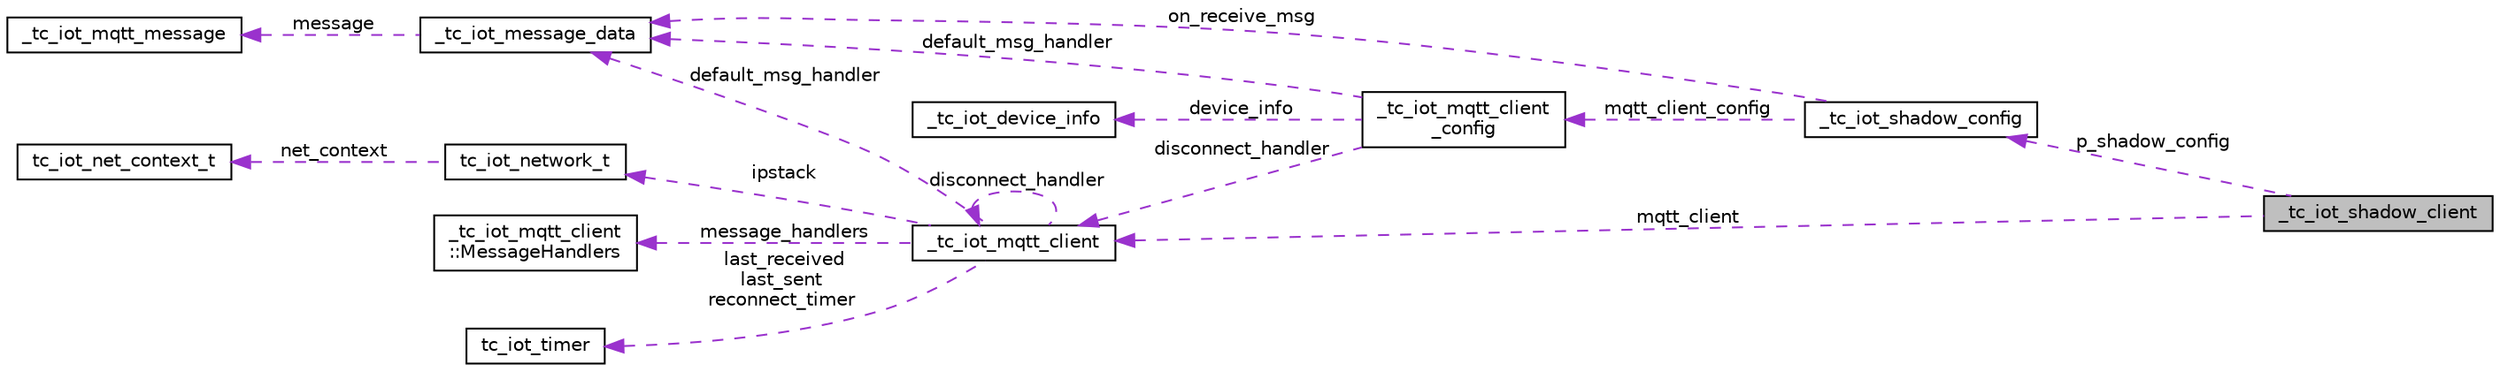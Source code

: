 digraph "_tc_iot_shadow_client"
{
  edge [fontname="Helvetica",fontsize="10",labelfontname="Helvetica",labelfontsize="10"];
  node [fontname="Helvetica",fontsize="10",shape=record];
  rankdir="LR";
  Node1 [label="_tc_iot_shadow_client",height=0.2,width=0.4,color="black", fillcolor="grey75", style="filled", fontcolor="black"];
  Node2 -> Node1 [dir="back",color="darkorchid3",fontsize="10",style="dashed",label=" mqtt_client" ,fontname="Helvetica"];
  Node2 [label="_tc_iot_mqtt_client",height=0.2,width=0.4,color="black", fillcolor="white", style="filled",URL="$struct__tc__iot__mqtt__client.html"];
  Node2 -> Node2 [dir="back",color="darkorchid3",fontsize="10",style="dashed",label=" disconnect_handler" ,fontname="Helvetica"];
  Node3 -> Node2 [dir="back",color="darkorchid3",fontsize="10",style="dashed",label=" ipstack" ,fontname="Helvetica"];
  Node3 [label="tc_iot_network_t",height=0.2,width=0.4,color="black", fillcolor="white", style="filled",URL="$structtc__iot__network__t.html"];
  Node4 -> Node3 [dir="back",color="darkorchid3",fontsize="10",style="dashed",label=" net_context" ,fontname="Helvetica"];
  Node4 [label="tc_iot_net_context_t",height=0.2,width=0.4,color="black", fillcolor="white", style="filled",URL="$structtc__iot__net__context__t.html"];
  Node5 -> Node2 [dir="back",color="darkorchid3",fontsize="10",style="dashed",label=" message_handlers" ,fontname="Helvetica"];
  Node5 [label="_tc_iot_mqtt_client\l::MessageHandlers",height=0.2,width=0.4,color="black", fillcolor="white", style="filled",URL="$struct__tc__iot__mqtt__client_1_1MessageHandlers.html"];
  Node6 -> Node2 [dir="back",color="darkorchid3",fontsize="10",style="dashed",label=" last_received\nlast_sent\nreconnect_timer" ,fontname="Helvetica"];
  Node6 [label="tc_iot_timer",height=0.2,width=0.4,color="black", fillcolor="white", style="filled",URL="$structtc__iot__timer.html"];
  Node7 -> Node2 [dir="back",color="darkorchid3",fontsize="10",style="dashed",label=" default_msg_handler" ,fontname="Helvetica"];
  Node7 [label="_tc_iot_message_data",height=0.2,width=0.4,color="black", fillcolor="white", style="filled",URL="$struct__tc__iot__message__data.html"];
  Node8 -> Node7 [dir="back",color="darkorchid3",fontsize="10",style="dashed",label=" message" ,fontname="Helvetica"];
  Node8 [label="_tc_iot_mqtt_message",height=0.2,width=0.4,color="black", fillcolor="white", style="filled",URL="$struct__tc__iot__mqtt__message.html"];
  Node9 -> Node1 [dir="back",color="darkorchid3",fontsize="10",style="dashed",label=" p_shadow_config" ,fontname="Helvetica"];
  Node9 [label="_tc_iot_shadow_config",height=0.2,width=0.4,color="black", fillcolor="white", style="filled",URL="$struct__tc__iot__shadow__config.html"];
  Node10 -> Node9 [dir="back",color="darkorchid3",fontsize="10",style="dashed",label=" mqtt_client_config" ,fontname="Helvetica"];
  Node10 [label="_tc_iot_mqtt_client\l_config",height=0.2,width=0.4,color="black", fillcolor="white", style="filled",URL="$struct__tc__iot__mqtt__client__config.html"];
  Node2 -> Node10 [dir="back",color="darkorchid3",fontsize="10",style="dashed",label=" disconnect_handler" ,fontname="Helvetica"];
  Node11 -> Node10 [dir="back",color="darkorchid3",fontsize="10",style="dashed",label=" device_info" ,fontname="Helvetica"];
  Node11 [label="_tc_iot_device_info",height=0.2,width=0.4,color="black", fillcolor="white", style="filled",URL="$struct__tc__iot__device__info.html"];
  Node7 -> Node10 [dir="back",color="darkorchid3",fontsize="10",style="dashed",label=" default_msg_handler" ,fontname="Helvetica"];
  Node7 -> Node9 [dir="back",color="darkorchid3",fontsize="10",style="dashed",label=" on_receive_msg" ,fontname="Helvetica"];
}
